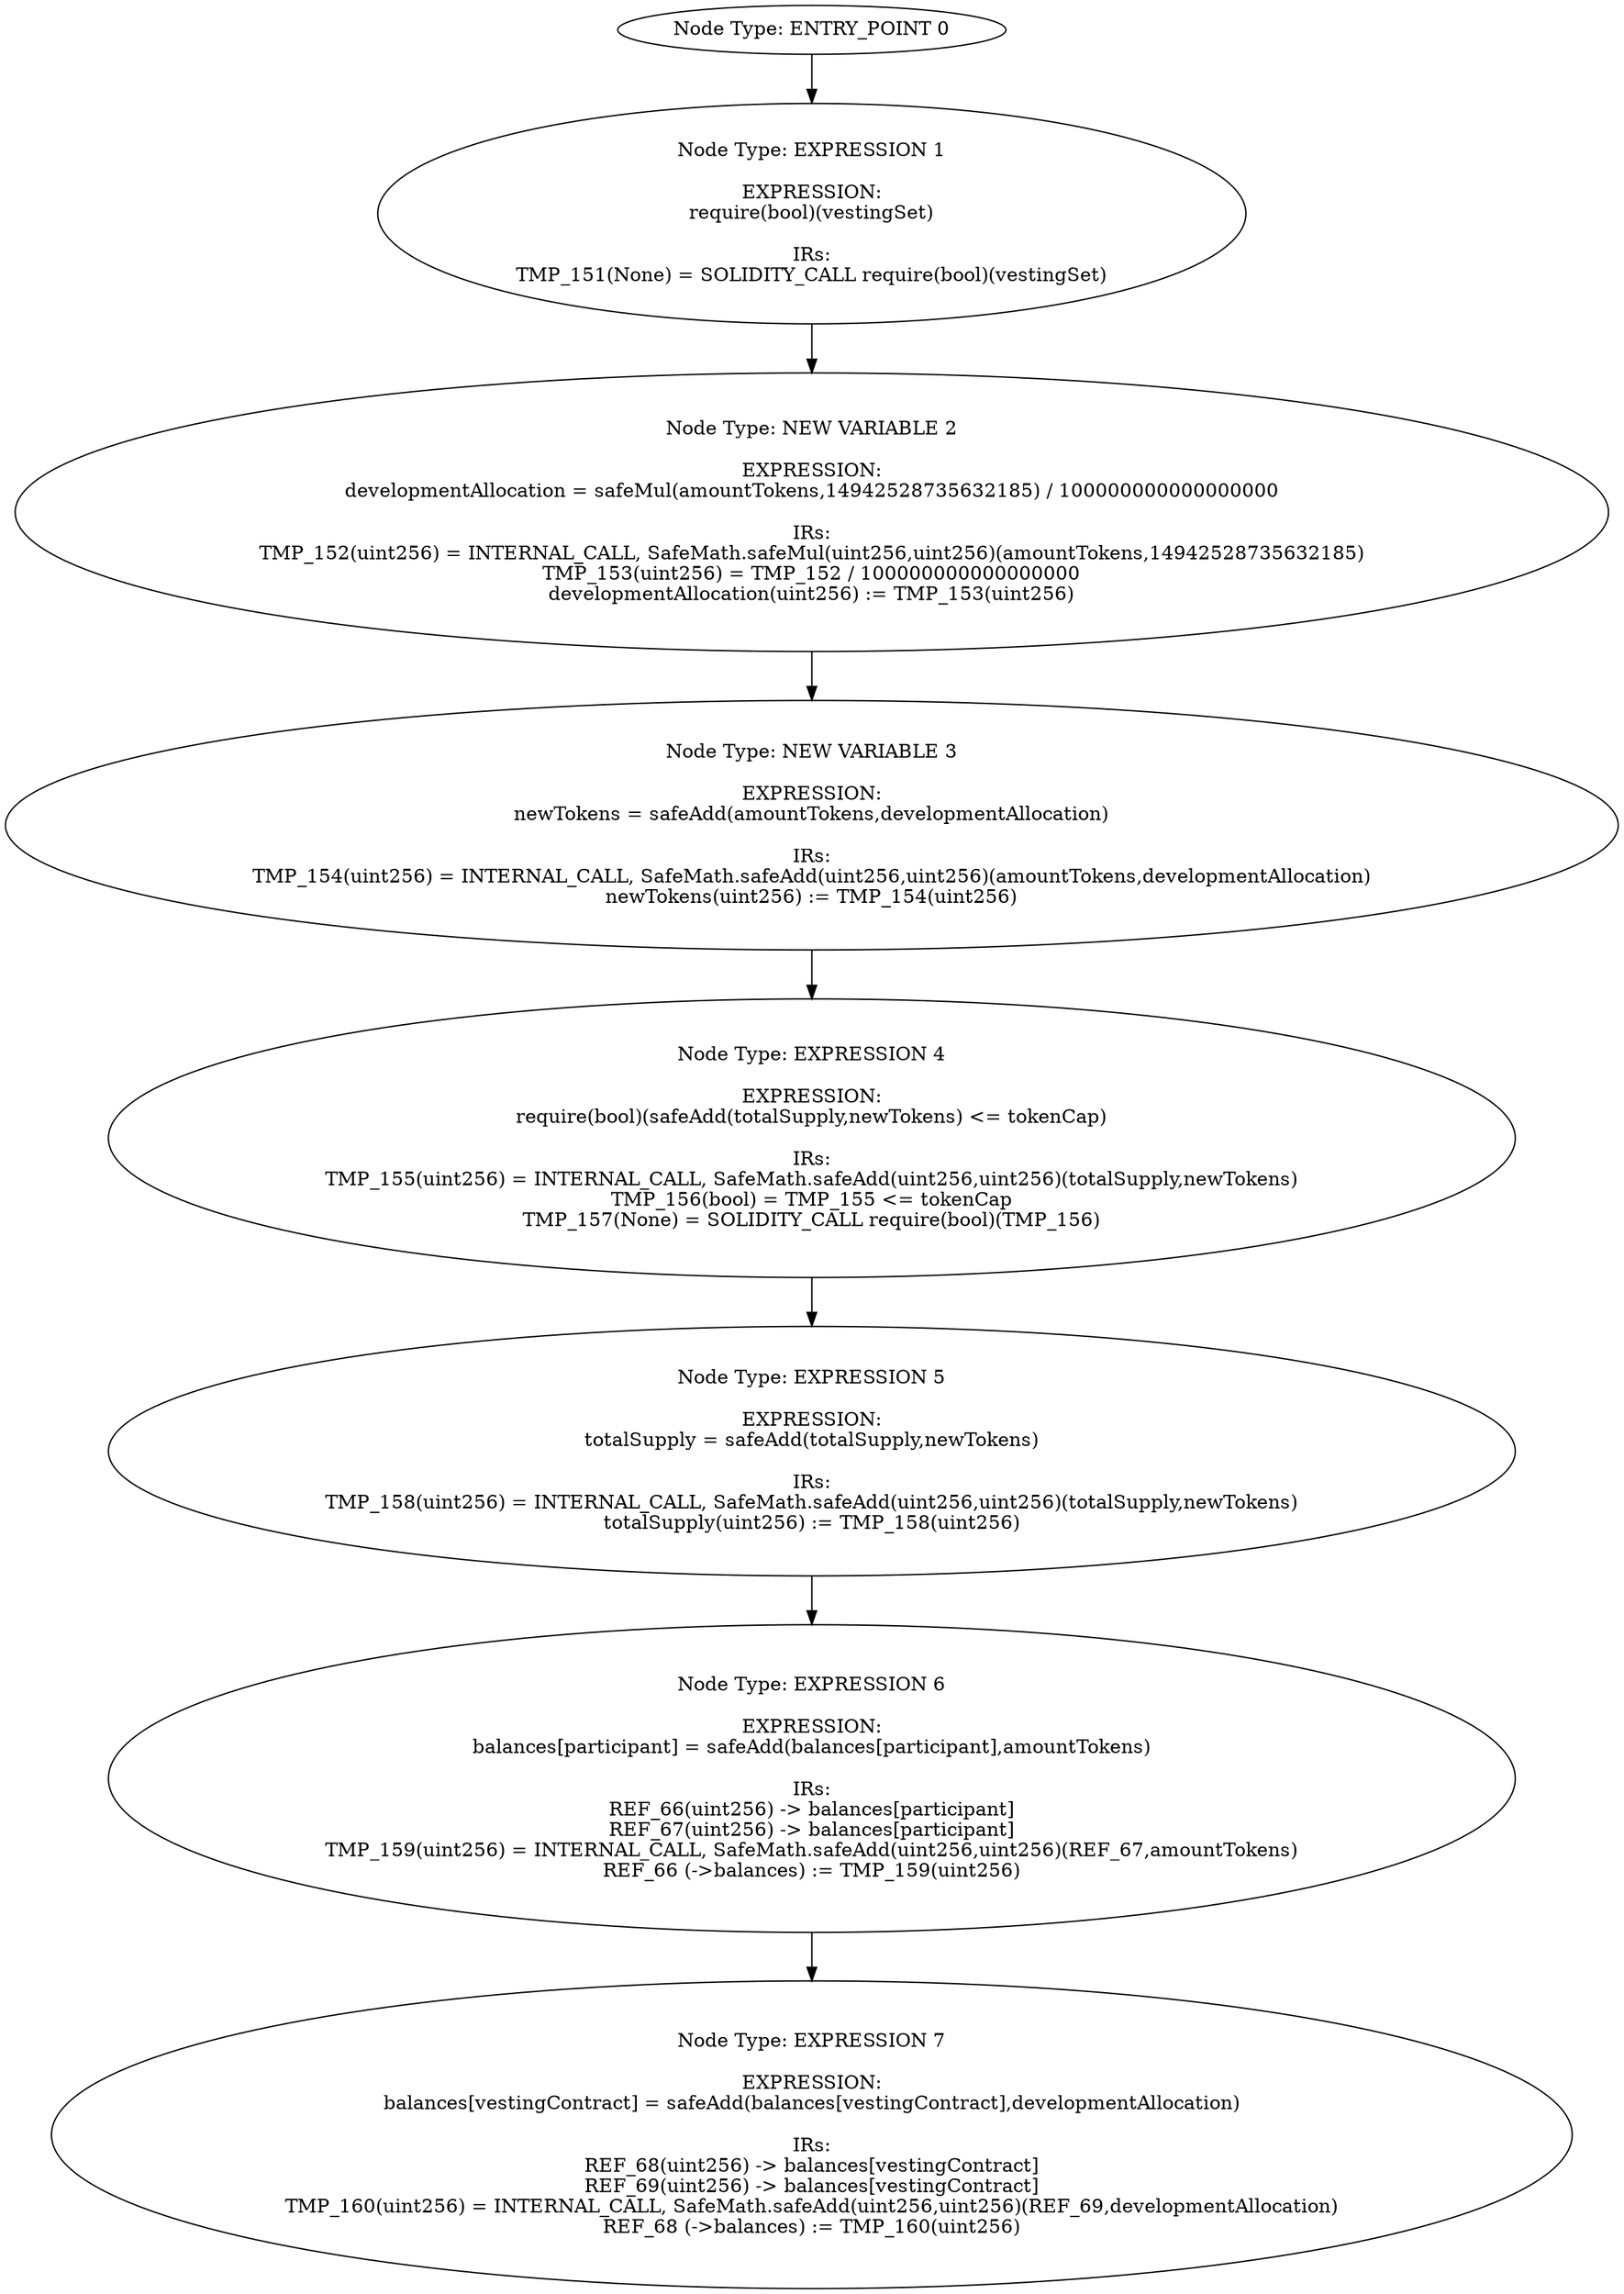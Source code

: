 digraph{
0[label="Node Type: ENTRY_POINT 0
"];
0->1;
1[label="Node Type: EXPRESSION 1

EXPRESSION:
require(bool)(vestingSet)

IRs:
TMP_151(None) = SOLIDITY_CALL require(bool)(vestingSet)"];
1->2;
2[label="Node Type: NEW VARIABLE 2

EXPRESSION:
developmentAllocation = safeMul(amountTokens,14942528735632185) / 100000000000000000

IRs:
TMP_152(uint256) = INTERNAL_CALL, SafeMath.safeMul(uint256,uint256)(amountTokens,14942528735632185)
TMP_153(uint256) = TMP_152 / 100000000000000000
developmentAllocation(uint256) := TMP_153(uint256)"];
2->3;
3[label="Node Type: NEW VARIABLE 3

EXPRESSION:
newTokens = safeAdd(amountTokens,developmentAllocation)

IRs:
TMP_154(uint256) = INTERNAL_CALL, SafeMath.safeAdd(uint256,uint256)(amountTokens,developmentAllocation)
newTokens(uint256) := TMP_154(uint256)"];
3->4;
4[label="Node Type: EXPRESSION 4

EXPRESSION:
require(bool)(safeAdd(totalSupply,newTokens) <= tokenCap)

IRs:
TMP_155(uint256) = INTERNAL_CALL, SafeMath.safeAdd(uint256,uint256)(totalSupply,newTokens)
TMP_156(bool) = TMP_155 <= tokenCap
TMP_157(None) = SOLIDITY_CALL require(bool)(TMP_156)"];
4->5;
5[label="Node Type: EXPRESSION 5

EXPRESSION:
totalSupply = safeAdd(totalSupply,newTokens)

IRs:
TMP_158(uint256) = INTERNAL_CALL, SafeMath.safeAdd(uint256,uint256)(totalSupply,newTokens)
totalSupply(uint256) := TMP_158(uint256)"];
5->6;
6[label="Node Type: EXPRESSION 6

EXPRESSION:
balances[participant] = safeAdd(balances[participant],amountTokens)

IRs:
REF_66(uint256) -> balances[participant]
REF_67(uint256) -> balances[participant]
TMP_159(uint256) = INTERNAL_CALL, SafeMath.safeAdd(uint256,uint256)(REF_67,amountTokens)
REF_66 (->balances) := TMP_159(uint256)"];
6->7;
7[label="Node Type: EXPRESSION 7

EXPRESSION:
balances[vestingContract] = safeAdd(balances[vestingContract],developmentAllocation)

IRs:
REF_68(uint256) -> balances[vestingContract]
REF_69(uint256) -> balances[vestingContract]
TMP_160(uint256) = INTERNAL_CALL, SafeMath.safeAdd(uint256,uint256)(REF_69,developmentAllocation)
REF_68 (->balances) := TMP_160(uint256)"];
}
